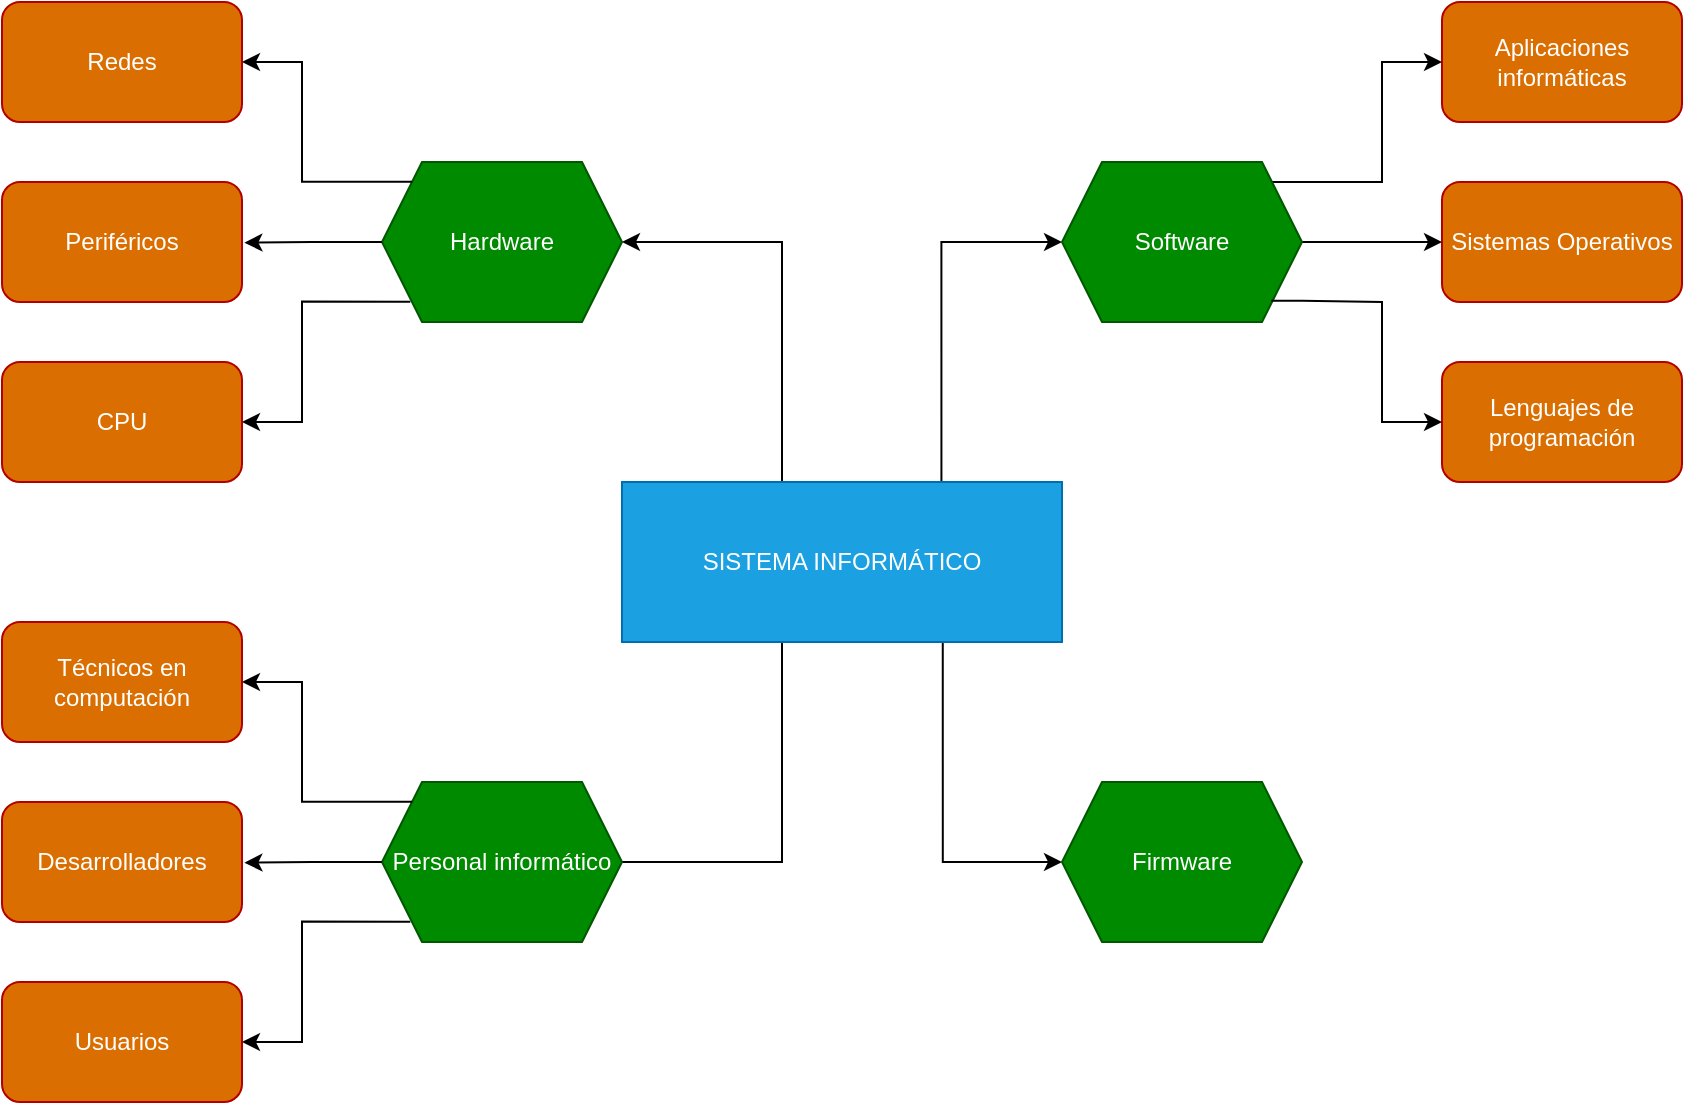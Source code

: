 <mxfile version="22.0.8" type="device">
  <diagram name="Página-1" id="CuYujUkR5aBB6h94H3aj">
    <mxGraphModel dx="555" dy="875" grid="1" gridSize="10" guides="1" tooltips="1" connect="1" arrows="1" fold="1" page="1" pageScale="1" pageWidth="827" pageHeight="1169" background="#ffffff" math="0" shadow="0">
      <root>
        <mxCell id="0" />
        <mxCell id="1" parent="0" />
        <mxCell id="kOJmDCJgCP2AXKQWK2o6-16" style="edgeStyle=orthogonalEdgeStyle;rounded=0;orthogonalLoop=1;jettySize=auto;html=1;entryX=0;entryY=0.5;entryDx=0;entryDy=0;exitX=0.729;exitY=1;exitDx=0;exitDy=0;exitPerimeter=0;" edge="1" parent="1" source="kOJmDCJgCP2AXKQWK2o6-1" target="kOJmDCJgCP2AXKQWK2o6-15">
          <mxGeometry relative="1" as="geometry" />
        </mxCell>
        <mxCell id="kOJmDCJgCP2AXKQWK2o6-20" style="edgeStyle=orthogonalEdgeStyle;rounded=0;orthogonalLoop=1;jettySize=auto;html=1;entryX=1;entryY=0.5;entryDx=0;entryDy=0;" edge="1" parent="1" source="kOJmDCJgCP2AXKQWK2o6-1" target="kOJmDCJgCP2AXKQWK2o6-17">
          <mxGeometry relative="1" as="geometry">
            <mxPoint x="310" y="170" as="targetPoint" />
            <Array as="points">
              <mxPoint x="400" y="210" />
            </Array>
          </mxGeometry>
        </mxCell>
        <mxCell id="kOJmDCJgCP2AXKQWK2o6-22" style="edgeStyle=orthogonalEdgeStyle;rounded=0;orthogonalLoop=1;jettySize=auto;html=1;" edge="1" parent="1">
          <mxGeometry relative="1" as="geometry">
            <mxPoint x="400" y="410.0" as="sourcePoint" />
            <mxPoint x="300" y="520.0" as="targetPoint" />
            <Array as="points">
              <mxPoint x="400" y="520" />
            </Array>
          </mxGeometry>
        </mxCell>
        <mxCell id="kOJmDCJgCP2AXKQWK2o6-23" style="edgeStyle=orthogonalEdgeStyle;rounded=0;orthogonalLoop=1;jettySize=auto;html=1;entryX=0;entryY=0.5;entryDx=0;entryDy=0;exitX=0.726;exitY=0.011;exitDx=0;exitDy=0;exitPerimeter=0;" edge="1" parent="1" source="kOJmDCJgCP2AXKQWK2o6-1" target="kOJmDCJgCP2AXKQWK2o6-13">
          <mxGeometry relative="1" as="geometry">
            <mxPoint x="440.25" y="150" as="targetPoint" />
            <mxPoint x="479.94" y="270" as="sourcePoint" />
            <Array as="points">
              <mxPoint x="480" y="210" />
            </Array>
          </mxGeometry>
        </mxCell>
        <mxCell id="kOJmDCJgCP2AXKQWK2o6-1" value="SISTEMA INFORMÁTICO" style="rounded=0;whiteSpace=wrap;html=1;fillColor=#1ba1e2;strokeColor=#006EAF;fontColor=#ffffff;" vertex="1" parent="1">
          <mxGeometry x="320" y="330" width="220" height="80" as="geometry" />
        </mxCell>
        <mxCell id="kOJmDCJgCP2AXKQWK2o6-4" value="Sistemas Operativos" style="rounded=1;whiteSpace=wrap;html=1;fillColor=#DB6E00;strokeColor=#B20000;fontColor=#ffffff;" vertex="1" parent="1">
          <mxGeometry x="730" y="180" width="120" height="60" as="geometry" />
        </mxCell>
        <mxCell id="kOJmDCJgCP2AXKQWK2o6-8" value="Aplicaciones informáticas" style="rounded=1;whiteSpace=wrap;html=1;fillColor=#DB6E00;strokeColor=#B20000;fontColor=#ffffff;" vertex="1" parent="1">
          <mxGeometry x="730" y="90" width="120" height="60" as="geometry" />
        </mxCell>
        <mxCell id="kOJmDCJgCP2AXKQWK2o6-9" value="Lenguajes de programación" style="rounded=1;whiteSpace=wrap;html=1;fillColor=#DB6E00;strokeColor=#B20000;fontColor=#ffffff;" vertex="1" parent="1">
          <mxGeometry x="730" y="270" width="120" height="60" as="geometry" />
        </mxCell>
        <mxCell id="kOJmDCJgCP2AXKQWK2o6-25" style="edgeStyle=orthogonalEdgeStyle;rounded=0;orthogonalLoop=1;jettySize=auto;html=1;entryX=0;entryY=0.5;entryDx=0;entryDy=0;" edge="1" parent="1" source="kOJmDCJgCP2AXKQWK2o6-13" target="kOJmDCJgCP2AXKQWK2o6-4">
          <mxGeometry relative="1" as="geometry" />
        </mxCell>
        <mxCell id="kOJmDCJgCP2AXKQWK2o6-26" style="edgeStyle=orthogonalEdgeStyle;rounded=0;orthogonalLoop=1;jettySize=auto;html=1;entryX=0;entryY=0.5;entryDx=0;entryDy=0;" edge="1" parent="1" source="kOJmDCJgCP2AXKQWK2o6-13" target="kOJmDCJgCP2AXKQWK2o6-8">
          <mxGeometry relative="1" as="geometry">
            <Array as="points">
              <mxPoint x="700" y="180" />
              <mxPoint x="700" y="120" />
            </Array>
          </mxGeometry>
        </mxCell>
        <mxCell id="kOJmDCJgCP2AXKQWK2o6-13" value="Software" style="shape=hexagon;perimeter=hexagonPerimeter2;whiteSpace=wrap;html=1;fixedSize=1;fillColor=#008a00;strokeColor=#005700;fontColor=#ffffff;" vertex="1" parent="1">
          <mxGeometry x="540" y="170" width="120" height="80" as="geometry" />
        </mxCell>
        <mxCell id="kOJmDCJgCP2AXKQWK2o6-15" value="Firmware" style="shape=hexagon;perimeter=hexagonPerimeter2;whiteSpace=wrap;html=1;fixedSize=1;fillColor=#008a00;strokeColor=#005700;fontColor=#ffffff;" vertex="1" parent="1">
          <mxGeometry x="540" y="480" width="120" height="80" as="geometry" />
        </mxCell>
        <mxCell id="kOJmDCJgCP2AXKQWK2o6-17" value="Hardware" style="shape=hexagon;perimeter=hexagonPerimeter2;whiteSpace=wrap;html=1;fixedSize=1;fillColor=#008a00;strokeColor=#005700;fontColor=#ffffff;" vertex="1" parent="1">
          <mxGeometry x="200" y="170" width="120" height="80" as="geometry" />
        </mxCell>
        <mxCell id="kOJmDCJgCP2AXKQWK2o6-29" style="edgeStyle=orthogonalEdgeStyle;rounded=0;orthogonalLoop=1;jettySize=auto;html=1;exitX=0.872;exitY=0.867;exitDx=0;exitDy=0;exitPerimeter=0;" edge="1" parent="1" source="kOJmDCJgCP2AXKQWK2o6-13">
          <mxGeometry relative="1" as="geometry">
            <mxPoint x="650" y="240" as="sourcePoint" />
            <mxPoint x="730" y="300" as="targetPoint" />
            <Array as="points">
              <mxPoint x="660" y="239" />
              <mxPoint x="700" y="240" />
              <mxPoint x="700" y="300" />
            </Array>
          </mxGeometry>
        </mxCell>
        <mxCell id="kOJmDCJgCP2AXKQWK2o6-35" style="edgeStyle=orthogonalEdgeStyle;rounded=0;orthogonalLoop=1;jettySize=auto;html=1;entryX=1;entryY=0.5;entryDx=0;entryDy=0;exitX=0.126;exitY=0.124;exitDx=0;exitDy=0;exitPerimeter=0;" edge="1" parent="1" source="kOJmDCJgCP2AXKQWK2o6-17" target="kOJmDCJgCP2AXKQWK2o6-32">
          <mxGeometry relative="1" as="geometry">
            <Array as="points">
              <mxPoint x="160" y="180" />
              <mxPoint x="160" y="120" />
            </Array>
          </mxGeometry>
        </mxCell>
        <mxCell id="kOJmDCJgCP2AXKQWK2o6-36" style="edgeStyle=orthogonalEdgeStyle;rounded=0;orthogonalLoop=1;jettySize=auto;html=1;exitX=0.118;exitY=0.873;exitDx=0;exitDy=0;exitPerimeter=0;entryX=1;entryY=0.5;entryDx=0;entryDy=0;" edge="1" parent="1" source="kOJmDCJgCP2AXKQWK2o6-17">
          <mxGeometry relative="1" as="geometry">
            <mxPoint x="130.0" y="300" as="targetPoint" />
            <Array as="points">
              <mxPoint x="160" y="240" />
              <mxPoint x="160" y="300" />
            </Array>
          </mxGeometry>
        </mxCell>
        <mxCell id="kOJmDCJgCP2AXKQWK2o6-32" value="Redes" style="rounded=1;whiteSpace=wrap;html=1;fillColor=#DB6E00;strokeColor=#B20000;fontColor=#ffffff;" vertex="1" parent="1">
          <mxGeometry x="10" y="90" width="120" height="60" as="geometry" />
        </mxCell>
        <mxCell id="kOJmDCJgCP2AXKQWK2o6-33" value="Periféricos" style="rounded=1;whiteSpace=wrap;html=1;fillColor=#DB6E00;strokeColor=#B20000;fontColor=#ffffff;" vertex="1" parent="1">
          <mxGeometry x="10" y="180" width="120" height="60" as="geometry" />
        </mxCell>
        <mxCell id="kOJmDCJgCP2AXKQWK2o6-34" value="CPU" style="rounded=1;whiteSpace=wrap;html=1;fillColor=#DB6E00;strokeColor=#B20000;fontColor=#ffffff;" vertex="1" parent="1">
          <mxGeometry x="10" y="270" width="120" height="60" as="geometry" />
        </mxCell>
        <mxCell id="kOJmDCJgCP2AXKQWK2o6-37" style="edgeStyle=orthogonalEdgeStyle;rounded=0;orthogonalLoop=1;jettySize=auto;html=1;entryX=1.01;entryY=0.506;entryDx=0;entryDy=0;entryPerimeter=0;" edge="1" parent="1" source="kOJmDCJgCP2AXKQWK2o6-17" target="kOJmDCJgCP2AXKQWK2o6-33">
          <mxGeometry relative="1" as="geometry" />
        </mxCell>
        <mxCell id="kOJmDCJgCP2AXKQWK2o6-42" value="Personal informático" style="shape=hexagon;perimeter=hexagonPerimeter2;whiteSpace=wrap;html=1;fixedSize=1;fillColor=#008a00;strokeColor=#005700;fontColor=#ffffff;" vertex="1" parent="1">
          <mxGeometry x="200" y="480" width="120" height="80" as="geometry" />
        </mxCell>
        <mxCell id="kOJmDCJgCP2AXKQWK2o6-43" style="edgeStyle=orthogonalEdgeStyle;rounded=0;orthogonalLoop=1;jettySize=auto;html=1;entryX=1;entryY=0.5;entryDx=0;entryDy=0;exitX=0.126;exitY=0.124;exitDx=0;exitDy=0;exitPerimeter=0;" edge="1" parent="1" source="kOJmDCJgCP2AXKQWK2o6-42" target="kOJmDCJgCP2AXKQWK2o6-45">
          <mxGeometry relative="1" as="geometry">
            <Array as="points">
              <mxPoint x="160" y="490" />
              <mxPoint x="160" y="430" />
            </Array>
          </mxGeometry>
        </mxCell>
        <mxCell id="kOJmDCJgCP2AXKQWK2o6-44" style="edgeStyle=orthogonalEdgeStyle;rounded=0;orthogonalLoop=1;jettySize=auto;html=1;exitX=0.118;exitY=0.873;exitDx=0;exitDy=0;exitPerimeter=0;entryX=1;entryY=0.5;entryDx=0;entryDy=0;" edge="1" parent="1" source="kOJmDCJgCP2AXKQWK2o6-42" target="kOJmDCJgCP2AXKQWK2o6-47">
          <mxGeometry relative="1" as="geometry">
            <mxPoint x="140" y="500" as="targetPoint" />
            <Array as="points">
              <mxPoint x="160" y="550" />
              <mxPoint x="160" y="610" />
            </Array>
          </mxGeometry>
        </mxCell>
        <mxCell id="kOJmDCJgCP2AXKQWK2o6-45" value="Técnicos en computación" style="rounded=1;whiteSpace=wrap;html=1;fillColor=#DB6E00;strokeColor=#B20000;fontColor=#ffffff;" vertex="1" parent="1">
          <mxGeometry x="10" y="400" width="120" height="60" as="geometry" />
        </mxCell>
        <mxCell id="kOJmDCJgCP2AXKQWK2o6-46" value="Desarrolladores" style="rounded=1;whiteSpace=wrap;html=1;fillColor=#DB6E00;strokeColor=#B20000;fontColor=#ffffff;" vertex="1" parent="1">
          <mxGeometry x="10" y="490" width="120" height="60" as="geometry" />
        </mxCell>
        <mxCell id="kOJmDCJgCP2AXKQWK2o6-47" value="Usuarios" style="rounded=1;whiteSpace=wrap;html=1;fillColor=#DB6E00;strokeColor=#B20000;fontColor=#ffffff;" vertex="1" parent="1">
          <mxGeometry x="10" y="580" width="120" height="60" as="geometry" />
        </mxCell>
        <mxCell id="kOJmDCJgCP2AXKQWK2o6-48" style="edgeStyle=orthogonalEdgeStyle;rounded=0;orthogonalLoop=1;jettySize=auto;html=1;entryX=1.01;entryY=0.506;entryDx=0;entryDy=0;entryPerimeter=0;" edge="1" parent="1" source="kOJmDCJgCP2AXKQWK2o6-42" target="kOJmDCJgCP2AXKQWK2o6-46">
          <mxGeometry relative="1" as="geometry" />
        </mxCell>
      </root>
    </mxGraphModel>
  </diagram>
</mxfile>
